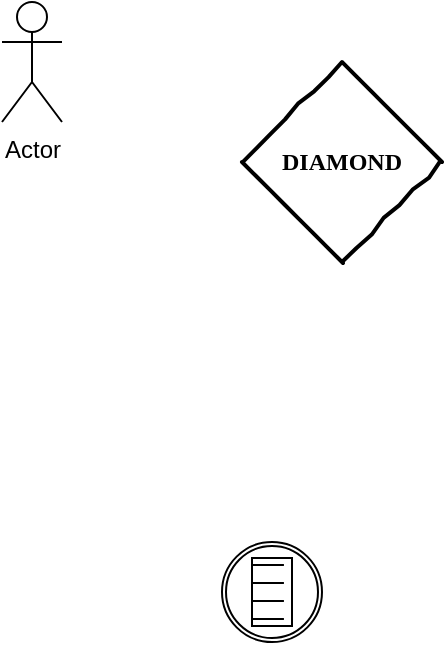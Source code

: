 <mxfile version="10.8.7" type="github"><diagram id="mzPtlLVK6bssLHjatpho" name="Page-1"><mxGraphModel dx="2218" dy="1056" grid="1" gridSize="10" guides="1" tooltips="1" connect="1" arrows="1" fold="1" page="1" pageScale="1" pageWidth="827" pageHeight="1169" math="0" shadow="0"><root><mxCell id="0"/><mxCell id="1" parent="0"/><mxCell id="LBdvA1RQCYaVXgWHPju5-1" value="DIAMOND" style="rhombus;html=1;align=center;whiteSpace=wrap;comic=1;strokeWidth=2;fontFamily=Comic Sans MS;fontStyle=1;" vertex="1" parent="1"><mxGeometry x="260" y="830" width="100" height="100" as="geometry"/></mxCell><mxCell id="LBdvA1RQCYaVXgWHPju5-2" value="Actor" style="shape=umlActor;verticalLabelPosition=bottom;labelBackgroundColor=#ffffff;verticalAlign=top;html=1;" vertex="1" parent="1"><mxGeometry x="140" y="800" width="30" height="60" as="geometry"/></mxCell><mxCell id="LBdvA1RQCYaVXgWHPju5-4" value="" style="shape=mxgraph.bpmn.shape;html=1;verticalLabelPosition=bottom;labelBackgroundColor=#ffffff;verticalAlign=top;align=center;perimeter=ellipsePerimeter;outlineConnect=0;outline=boundInt;symbol=conditional;" vertex="1" parent="1"><mxGeometry x="250" y="1070" width="50" height="50" as="geometry"/></mxCell></root></mxGraphModel></diagram></mxfile>